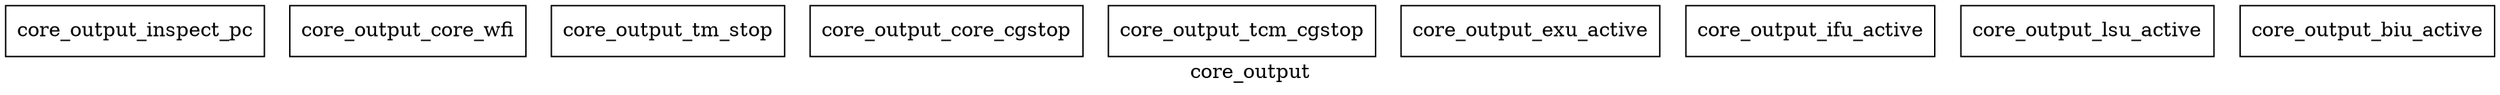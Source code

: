 digraph cluster_core_output {
    label = "core_output";
    core_output_inspect_pc  [ shape=box, label="core_output_inspect_pc", color="black", fontcolor="black" ];
    core_output_core_wfi  [ shape=box, label="core_output_core_wfi", color="black", fontcolor="black" ];
    core_output_tm_stop  [ shape=box, label="core_output_tm_stop", color="black", fontcolor="black" ];
    core_output_core_cgstop  [ shape=box, label="core_output_core_cgstop", color="black", fontcolor="black" ];
    core_output_tcm_cgstop  [ shape=box, label="core_output_tcm_cgstop", color="black", fontcolor="black" ];
    core_output_exu_active  [ shape=box, label="core_output_exu_active", color="black", fontcolor="black" ];
    core_output_ifu_active  [ shape=box, label="core_output_ifu_active", color="black", fontcolor="black" ];
    core_output_lsu_active  [ shape=box, label="core_output_lsu_active", color="black", fontcolor="black" ];
    core_output_biu_active  [ shape=box, label="core_output_biu_active", color="black", fontcolor="black" ];
}